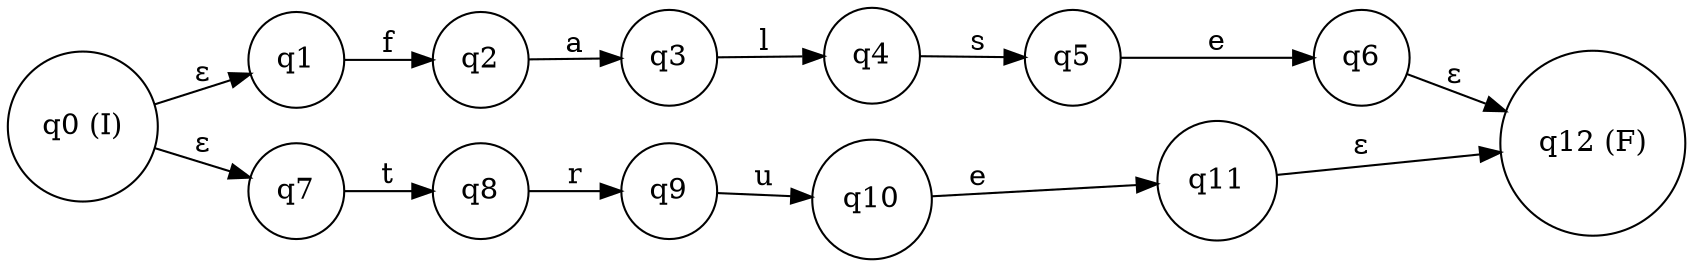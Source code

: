 digraph finite_state_machine {
rankdir=LR;
node [shape = circle];
q0 [label="q0 (I)"];
q1 [label="q1"];
q2 [label="q2"];
q3 [label="q3"];
q4 [label="q4"];
q5 [label="q5"];
q6 [label="q6"];
q7 [label="q7"];
q8 [label="q8"];
q9 [label="q9"];
q10 [label="q10"];
q11 [label="q11"];
q12 [label="q12 (F)"];
q0 -> q1 [label="ε"];
q1 -> q2 [label="f"];
q2 -> q3 [label="a"];
q3 -> q4 [label="l"];
q4 -> q5 [label="s"];
q5 -> q6 [label="e"];
q0 -> q7 [label="ε"];
q7 -> q8 [label="t"];
q8 -> q9 [label="r"];
q9 -> q10 [label="u"];
q10 -> q11 [label="e"];
q6 -> q12 [label="ε"];
q11 -> q12 [label="ε"];
}